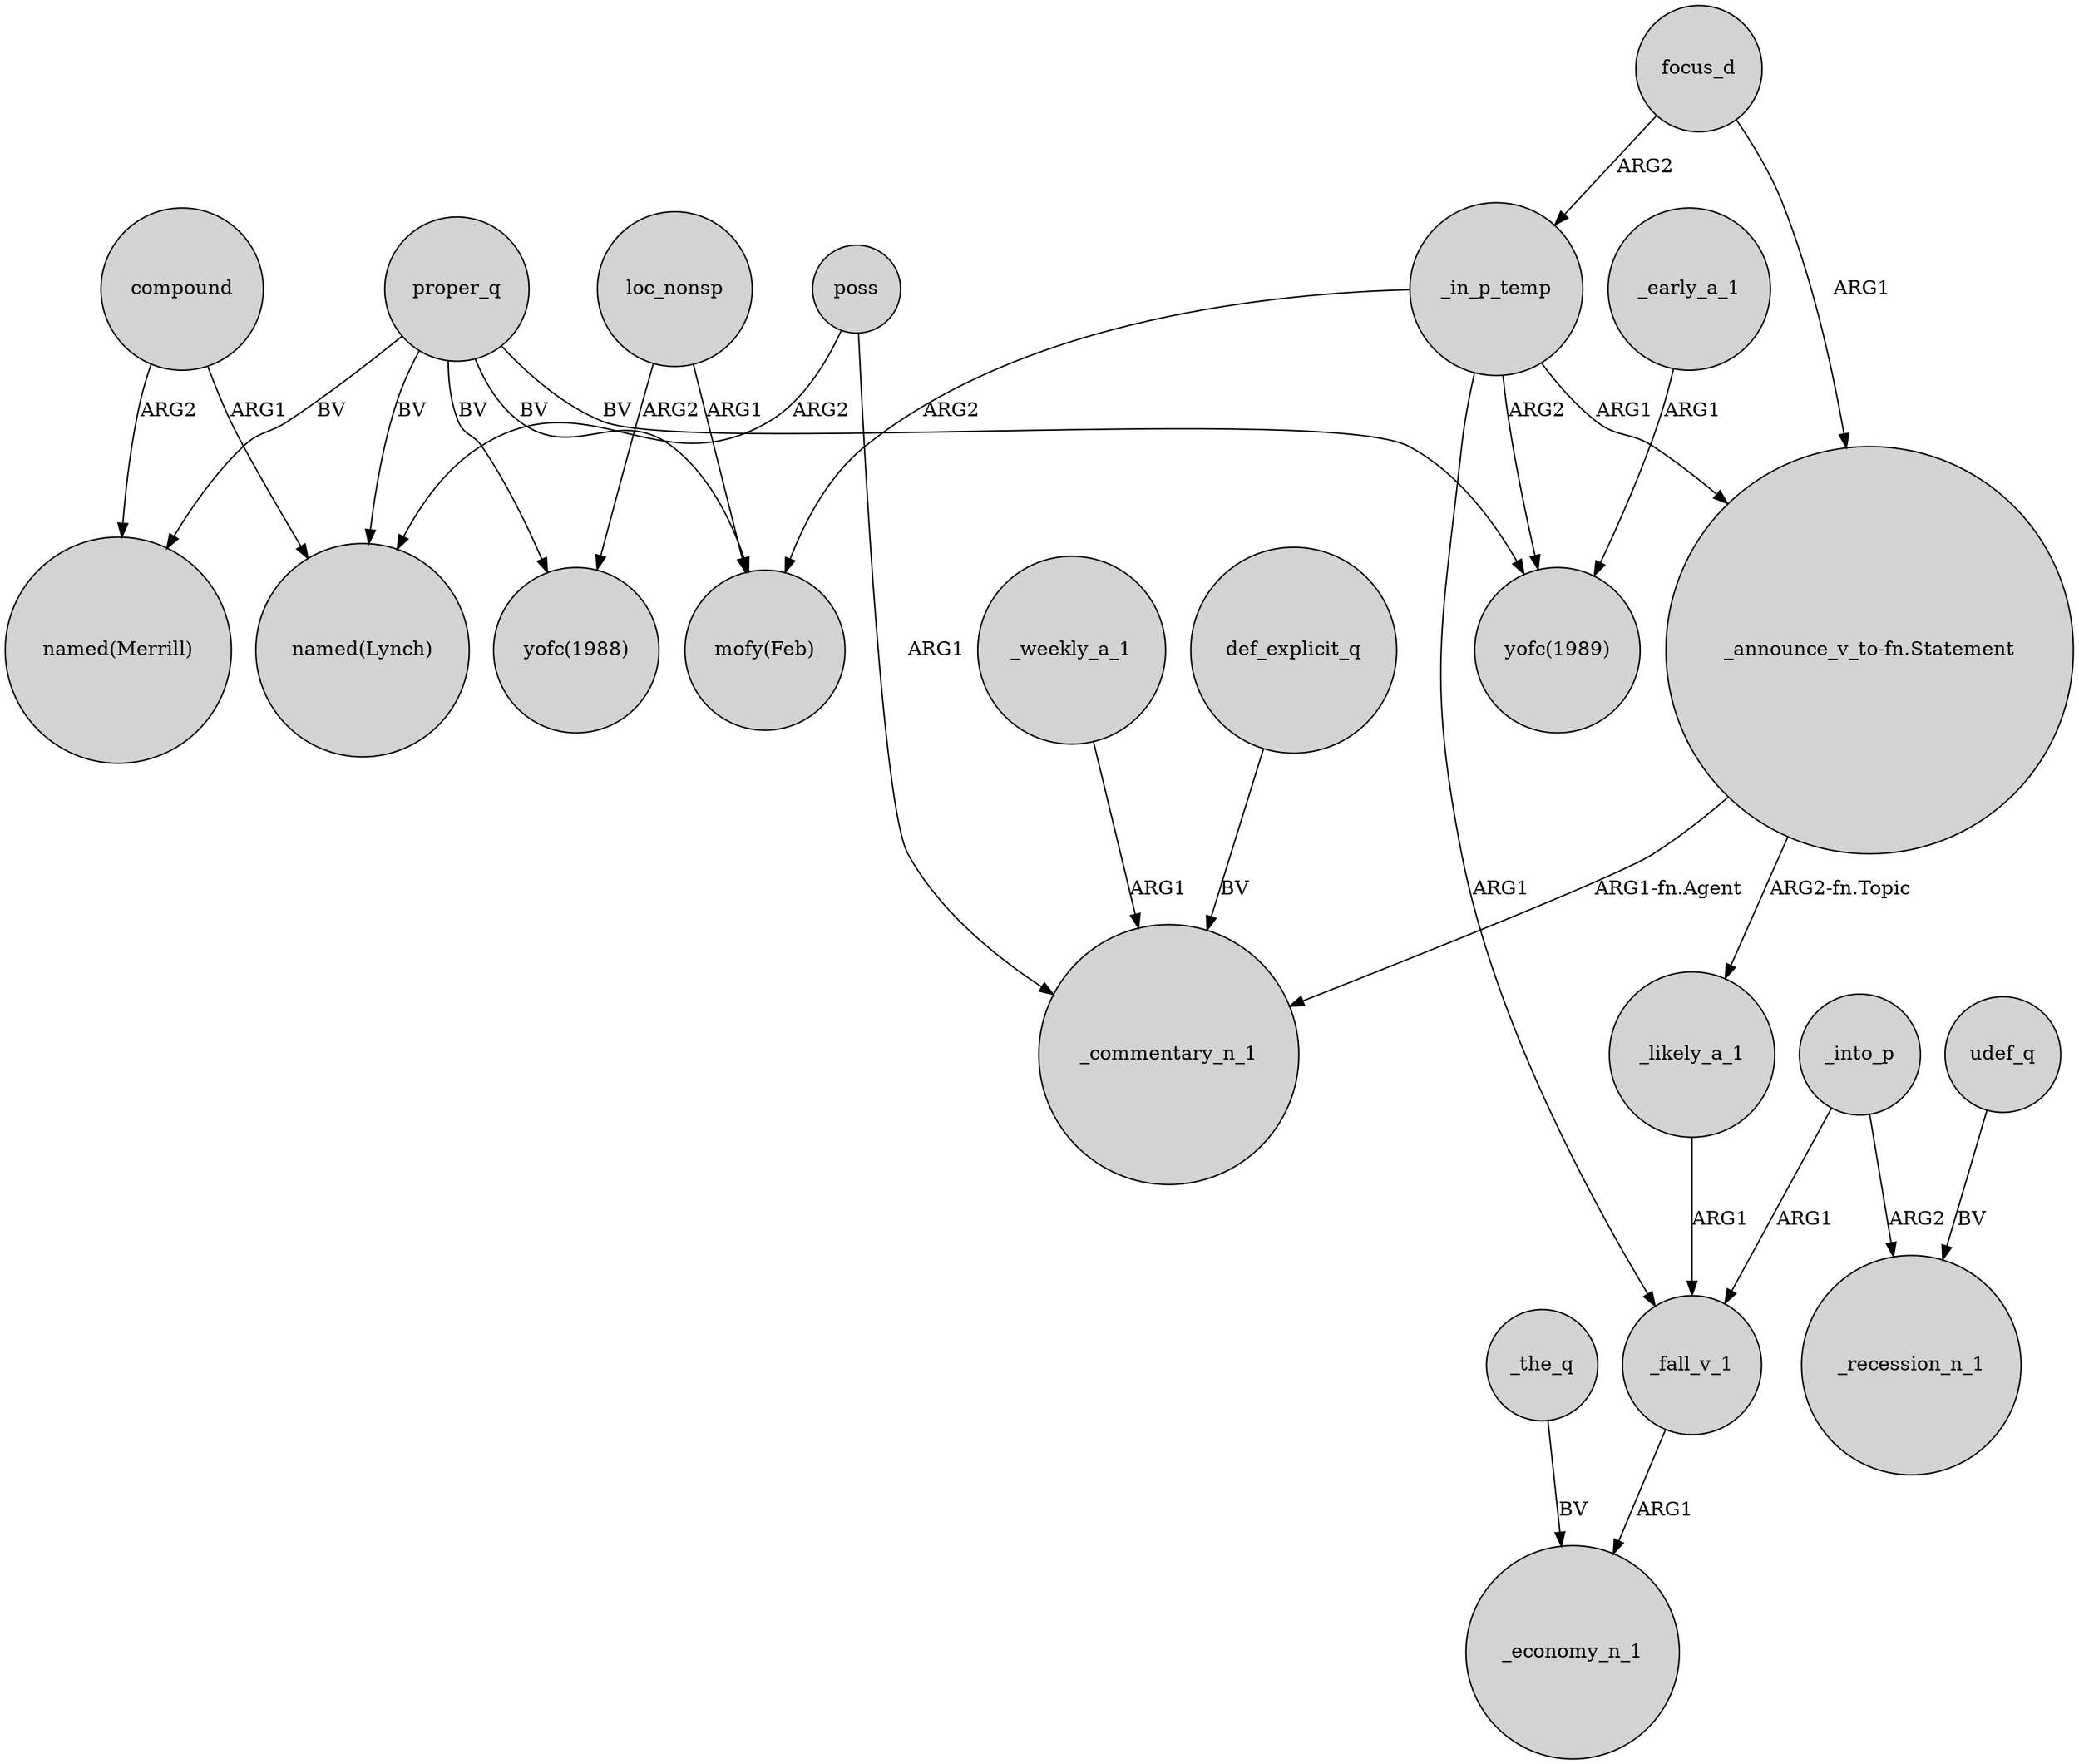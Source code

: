 digraph {
	node [shape=circle style=filled]
	_in_p_temp -> "yofc(1989)" [label=ARG2]
	compound -> "named(Lynch)" [label=ARG1]
	"_announce_v_to-fn.Statement" -> _likely_a_1 [label="ARG2-fn.Topic"]
	focus_d -> _in_p_temp [label=ARG2]
	_in_p_temp -> "_announce_v_to-fn.Statement" [label=ARG1]
	_into_p -> _fall_v_1 [label=ARG1]
	focus_d -> "_announce_v_to-fn.Statement" [label=ARG1]
	proper_q -> "named(Lynch)" [label=BV]
	_the_q -> _economy_n_1 [label=BV]
	loc_nonsp -> "mofy(Feb)" [label=ARG1]
	compound -> "named(Merrill)" [label=ARG2]
	"_announce_v_to-fn.Statement" -> _commentary_n_1 [label="ARG1-fn.Agent"]
	proper_q -> "yofc(1989)" [label=BV]
	_weekly_a_1 -> _commentary_n_1 [label=ARG1]
	def_explicit_q -> _commentary_n_1 [label=BV]
	_fall_v_1 -> _economy_n_1 [label=ARG1]
	poss -> _commentary_n_1 [label=ARG1]
	_into_p -> _recession_n_1 [label=ARG2]
	proper_q -> "yofc(1988)" [label=BV]
	poss -> "named(Lynch)" [label=ARG2]
	udef_q -> _recession_n_1 [label=BV]
	proper_q -> "mofy(Feb)" [label=BV]
	_in_p_temp -> "mofy(Feb)" [label=ARG2]
	_early_a_1 -> "yofc(1989)" [label=ARG1]
	proper_q -> "named(Merrill)" [label=BV]
	_in_p_temp -> _fall_v_1 [label=ARG1]
	_likely_a_1 -> _fall_v_1 [label=ARG1]
	loc_nonsp -> "yofc(1988)" [label=ARG2]
}
